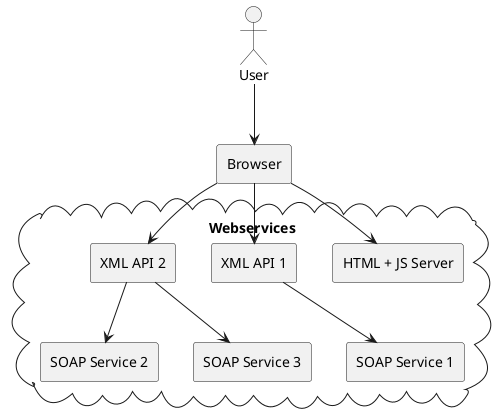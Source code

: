 @startuml
actor User
agent Browser

cloud "Webservices" {
  agent "HTML + JS Server" as media
  agent "XML API 1" as a1
  agent "XML API 2" as a2
  agent "SOAP Service 1" as s1
  agent "SOAP Service 2" as s2
  agent "SOAP Service 3" as s3
}
User --> Browser
Browser --> media
Browser --> a1
Browser --> a2
a1 --> s1
a2 --> s2
a2 --> s3
@enduml
